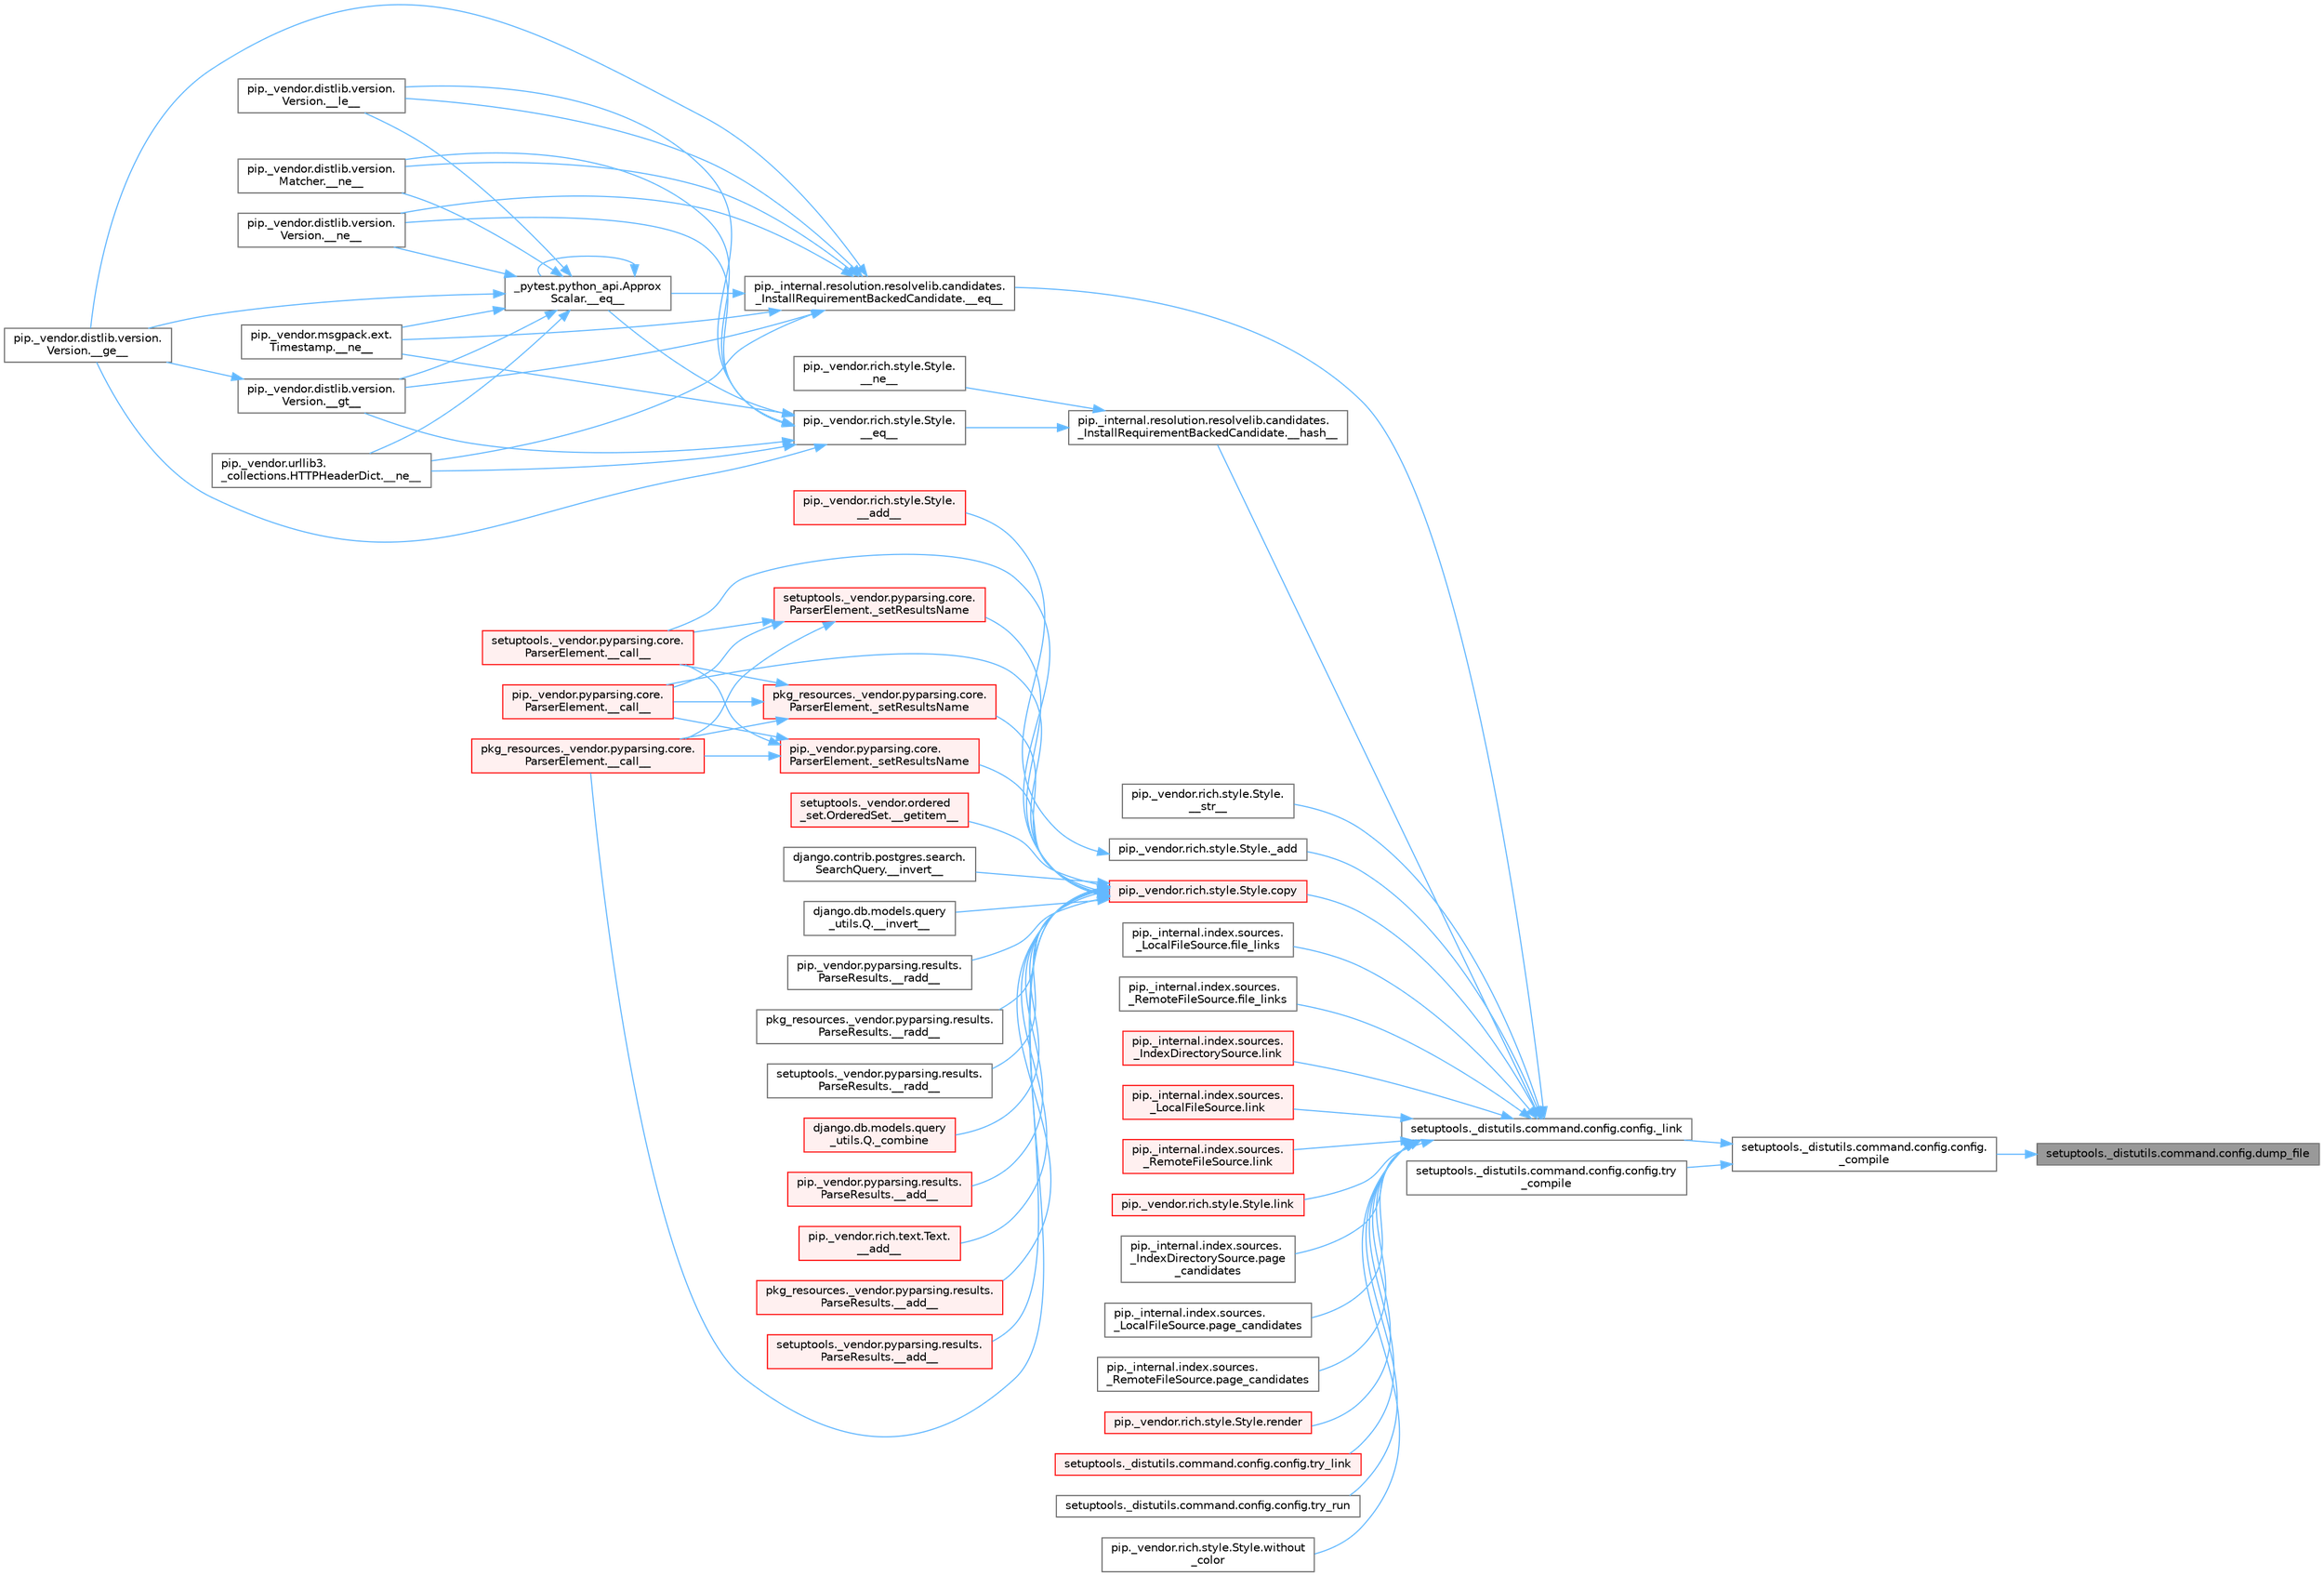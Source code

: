 digraph "setuptools._distutils.command.config.dump_file"
{
 // LATEX_PDF_SIZE
  bgcolor="transparent";
  edge [fontname=Helvetica,fontsize=10,labelfontname=Helvetica,labelfontsize=10];
  node [fontname=Helvetica,fontsize=10,shape=box,height=0.2,width=0.4];
  rankdir="RL";
  Node1 [id="Node000001",label="setuptools._distutils.command.config.dump_file",height=0.2,width=0.4,color="gray40", fillcolor="grey60", style="filled", fontcolor="black",tooltip=" "];
  Node1 -> Node2 [id="edge1_Node000001_Node000002",dir="back",color="steelblue1",style="solid",tooltip=" "];
  Node2 [id="Node000002",label="setuptools._distutils.command.config.config.\l_compile",height=0.2,width=0.4,color="grey40", fillcolor="white", style="filled",URL="$classsetuptools_1_1__distutils_1_1command_1_1config_1_1config.html#a30a03d6a0699497b0b3f0a99a88fbd3d",tooltip=" "];
  Node2 -> Node3 [id="edge2_Node000002_Node000003",dir="back",color="steelblue1",style="solid",tooltip=" "];
  Node3 [id="Node000003",label="setuptools._distutils.command.config.config._link",height=0.2,width=0.4,color="grey40", fillcolor="white", style="filled",URL="$classsetuptools_1_1__distutils_1_1command_1_1config_1_1config.html#a6428c1b2877435a2dc61c8b7f902027d",tooltip=" "];
  Node3 -> Node4 [id="edge3_Node000003_Node000004",dir="back",color="steelblue1",style="solid",tooltip=" "];
  Node4 [id="Node000004",label="pip._internal.resolution.resolvelib.candidates.\l_InstallRequirementBackedCandidate.__eq__",height=0.2,width=0.4,color="grey40", fillcolor="white", style="filled",URL="$classpip_1_1__internal_1_1resolution_1_1resolvelib_1_1candidates_1_1___install_requirement_backed_candidate.html#a80c5349a179766765f471e0385a155f6",tooltip=" "];
  Node4 -> Node5 [id="edge4_Node000004_Node000005",dir="back",color="steelblue1",style="solid",tooltip=" "];
  Node5 [id="Node000005",label="_pytest.python_api.Approx\lScalar.__eq__",height=0.2,width=0.4,color="grey40", fillcolor="white", style="filled",URL="$class__pytest_1_1python__api_1_1_approx_scalar.html#af4601ee4ca7409927f88c83ebfc3d923",tooltip=" "];
  Node5 -> Node5 [id="edge5_Node000005_Node000005",dir="back",color="steelblue1",style="solid",tooltip=" "];
  Node5 -> Node6 [id="edge6_Node000005_Node000006",dir="back",color="steelblue1",style="solid",tooltip=" "];
  Node6 [id="Node000006",label="pip._vendor.distlib.version.\lVersion.__ge__",height=0.2,width=0.4,color="grey40", fillcolor="white", style="filled",URL="$classpip_1_1__vendor_1_1distlib_1_1version_1_1_version.html#aa6b7b889cebc687ddb5ed9040d01b1ec",tooltip=" "];
  Node5 -> Node7 [id="edge7_Node000005_Node000007",dir="back",color="steelblue1",style="solid",tooltip=" "];
  Node7 [id="Node000007",label="pip._vendor.distlib.version.\lVersion.__gt__",height=0.2,width=0.4,color="grey40", fillcolor="white", style="filled",URL="$classpip_1_1__vendor_1_1distlib_1_1version_1_1_version.html#a51cf0c8da1bb6829173ff6861b10cb5f",tooltip=" "];
  Node7 -> Node6 [id="edge8_Node000007_Node000006",dir="back",color="steelblue1",style="solid",tooltip=" "];
  Node5 -> Node8 [id="edge9_Node000005_Node000008",dir="back",color="steelblue1",style="solid",tooltip=" "];
  Node8 [id="Node000008",label="pip._vendor.distlib.version.\lVersion.__le__",height=0.2,width=0.4,color="grey40", fillcolor="white", style="filled",URL="$classpip_1_1__vendor_1_1distlib_1_1version_1_1_version.html#ae5e2c5d9b76377e286fcf92a382cbb8b",tooltip=" "];
  Node5 -> Node9 [id="edge10_Node000005_Node000009",dir="back",color="steelblue1",style="solid",tooltip=" "];
  Node9 [id="Node000009",label="pip._vendor.distlib.version.\lMatcher.__ne__",height=0.2,width=0.4,color="grey40", fillcolor="white", style="filled",URL="$classpip_1_1__vendor_1_1distlib_1_1version_1_1_matcher.html#a24f8f8a4686bff3018fee5d22f4e02f1",tooltip=" "];
  Node5 -> Node10 [id="edge11_Node000005_Node000010",dir="back",color="steelblue1",style="solid",tooltip=" "];
  Node10 [id="Node000010",label="pip._vendor.distlib.version.\lVersion.__ne__",height=0.2,width=0.4,color="grey40", fillcolor="white", style="filled",URL="$classpip_1_1__vendor_1_1distlib_1_1version_1_1_version.html#aea3cdf6db007318ab1a2e8d144e2a4a1",tooltip=" "];
  Node5 -> Node11 [id="edge12_Node000005_Node000011",dir="back",color="steelblue1",style="solid",tooltip=" "];
  Node11 [id="Node000011",label="pip._vendor.msgpack.ext.\lTimestamp.__ne__",height=0.2,width=0.4,color="grey40", fillcolor="white", style="filled",URL="$classpip_1_1__vendor_1_1msgpack_1_1ext_1_1_timestamp.html#ac38b8cada8075f7a1133b06bc99b2317",tooltip=" "];
  Node5 -> Node12 [id="edge13_Node000005_Node000012",dir="back",color="steelblue1",style="solid",tooltip=" "];
  Node12 [id="Node000012",label="pip._vendor.urllib3.\l_collections.HTTPHeaderDict.__ne__",height=0.2,width=0.4,color="grey40", fillcolor="white", style="filled",URL="$classpip_1_1__vendor_1_1urllib3_1_1__collections_1_1_h_t_t_p_header_dict.html#aa7766a9499d33160a1258e140e35a806",tooltip=" "];
  Node4 -> Node6 [id="edge14_Node000004_Node000006",dir="back",color="steelblue1",style="solid",tooltip=" "];
  Node4 -> Node7 [id="edge15_Node000004_Node000007",dir="back",color="steelblue1",style="solid",tooltip=" "];
  Node4 -> Node8 [id="edge16_Node000004_Node000008",dir="back",color="steelblue1",style="solid",tooltip=" "];
  Node4 -> Node9 [id="edge17_Node000004_Node000009",dir="back",color="steelblue1",style="solid",tooltip=" "];
  Node4 -> Node10 [id="edge18_Node000004_Node000010",dir="back",color="steelblue1",style="solid",tooltip=" "];
  Node4 -> Node11 [id="edge19_Node000004_Node000011",dir="back",color="steelblue1",style="solid",tooltip=" "];
  Node4 -> Node12 [id="edge20_Node000004_Node000012",dir="back",color="steelblue1",style="solid",tooltip=" "];
  Node3 -> Node13 [id="edge21_Node000003_Node000013",dir="back",color="steelblue1",style="solid",tooltip=" "];
  Node13 [id="Node000013",label="pip._internal.resolution.resolvelib.candidates.\l_InstallRequirementBackedCandidate.__hash__",height=0.2,width=0.4,color="grey40", fillcolor="white", style="filled",URL="$classpip_1_1__internal_1_1resolution_1_1resolvelib_1_1candidates_1_1___install_requirement_backed_candidate.html#a3ca9d885f0126926e489616a097a385a",tooltip=" "];
  Node13 -> Node14 [id="edge22_Node000013_Node000014",dir="back",color="steelblue1",style="solid",tooltip=" "];
  Node14 [id="Node000014",label="pip._vendor.rich.style.Style.\l__eq__",height=0.2,width=0.4,color="grey40", fillcolor="white", style="filled",URL="$classpip_1_1__vendor_1_1rich_1_1style_1_1_style.html#aa1040cd22d3171dc8ac3f0ce31653284",tooltip=" "];
  Node14 -> Node5 [id="edge23_Node000014_Node000005",dir="back",color="steelblue1",style="solid",tooltip=" "];
  Node14 -> Node6 [id="edge24_Node000014_Node000006",dir="back",color="steelblue1",style="solid",tooltip=" "];
  Node14 -> Node7 [id="edge25_Node000014_Node000007",dir="back",color="steelblue1",style="solid",tooltip=" "];
  Node14 -> Node8 [id="edge26_Node000014_Node000008",dir="back",color="steelblue1",style="solid",tooltip=" "];
  Node14 -> Node9 [id="edge27_Node000014_Node000009",dir="back",color="steelblue1",style="solid",tooltip=" "];
  Node14 -> Node10 [id="edge28_Node000014_Node000010",dir="back",color="steelblue1",style="solid",tooltip=" "];
  Node14 -> Node11 [id="edge29_Node000014_Node000011",dir="back",color="steelblue1",style="solid",tooltip=" "];
  Node14 -> Node12 [id="edge30_Node000014_Node000012",dir="back",color="steelblue1",style="solid",tooltip=" "];
  Node13 -> Node15 [id="edge31_Node000013_Node000015",dir="back",color="steelblue1",style="solid",tooltip=" "];
  Node15 [id="Node000015",label="pip._vendor.rich.style.Style.\l__ne__",height=0.2,width=0.4,color="grey40", fillcolor="white", style="filled",URL="$classpip_1_1__vendor_1_1rich_1_1style_1_1_style.html#a97595d869459e2d619505c87c0b9fe81",tooltip=" "];
  Node3 -> Node16 [id="edge32_Node000003_Node000016",dir="back",color="steelblue1",style="solid",tooltip=" "];
  Node16 [id="Node000016",label="pip._vendor.rich.style.Style.\l__str__",height=0.2,width=0.4,color="grey40", fillcolor="white", style="filled",URL="$classpip_1_1__vendor_1_1rich_1_1style_1_1_style.html#a525e9ff969e9b66698631669038bdc23",tooltip=" "];
  Node3 -> Node17 [id="edge33_Node000003_Node000017",dir="back",color="steelblue1",style="solid",tooltip=" "];
  Node17 [id="Node000017",label="pip._vendor.rich.style.Style._add",height=0.2,width=0.4,color="grey40", fillcolor="white", style="filled",URL="$classpip_1_1__vendor_1_1rich_1_1style_1_1_style.html#a45538ea156e32cf96bd87bd2b3eb919d",tooltip=" "];
  Node17 -> Node18 [id="edge34_Node000017_Node000018",dir="back",color="steelblue1",style="solid",tooltip=" "];
  Node18 [id="Node000018",label="pip._vendor.rich.style.Style.\l__add__",height=0.2,width=0.4,color="red", fillcolor="#FFF0F0", style="filled",URL="$classpip_1_1__vendor_1_1rich_1_1style_1_1_style.html#ae7fda0d12cb33d47827c0397477a13b4",tooltip=" "];
  Node3 -> Node20 [id="edge35_Node000003_Node000020",dir="back",color="steelblue1",style="solid",tooltip=" "];
  Node20 [id="Node000020",label="pip._vendor.rich.style.Style.copy",height=0.2,width=0.4,color="red", fillcolor="#FFF0F0", style="filled",URL="$classpip_1_1__vendor_1_1rich_1_1style_1_1_style.html#abba3761f0c189ce79a43f5feeefca1a8",tooltip=" "];
  Node20 -> Node21 [id="edge36_Node000020_Node000021",dir="back",color="steelblue1",style="solid",tooltip=" "];
  Node21 [id="Node000021",label="pip._vendor.pyparsing.results.\lParseResults.__add__",height=0.2,width=0.4,color="red", fillcolor="#FFF0F0", style="filled",URL="$classpip_1_1__vendor_1_1pyparsing_1_1results_1_1_parse_results.html#a3d042ec44a5277aec415d0527b3aa0f2",tooltip=" "];
  Node20 -> Node22 [id="edge37_Node000020_Node000022",dir="back",color="steelblue1",style="solid",tooltip=" "];
  Node22 [id="Node000022",label="pip._vendor.rich.text.Text.\l__add__",height=0.2,width=0.4,color="red", fillcolor="#FFF0F0", style="filled",URL="$classpip_1_1__vendor_1_1rich_1_1text_1_1_text.html#a53ddbcca645bcd523cc7875ede6a2691",tooltip=" "];
  Node20 -> Node23 [id="edge38_Node000020_Node000023",dir="back",color="steelblue1",style="solid",tooltip=" "];
  Node23 [id="Node000023",label="pkg_resources._vendor.pyparsing.results.\lParseResults.__add__",height=0.2,width=0.4,color="red", fillcolor="#FFF0F0", style="filled",URL="$classpkg__resources_1_1__vendor_1_1pyparsing_1_1results_1_1_parse_results.html#aac08c0df1060499bad944971ca3442b9",tooltip=" "];
  Node20 -> Node24 [id="edge39_Node000020_Node000024",dir="back",color="steelblue1",style="solid",tooltip=" "];
  Node24 [id="Node000024",label="setuptools._vendor.pyparsing.results.\lParseResults.__add__",height=0.2,width=0.4,color="red", fillcolor="#FFF0F0", style="filled",URL="$classsetuptools_1_1__vendor_1_1pyparsing_1_1results_1_1_parse_results.html#afddc4e6ba70870fb80a50fb1f12f43e3",tooltip=" "];
  Node20 -> Node25 [id="edge40_Node000020_Node000025",dir="back",color="steelblue1",style="solid",tooltip=" "];
  Node25 [id="Node000025",label="pip._vendor.pyparsing.core.\lParserElement.__call__",height=0.2,width=0.4,color="red", fillcolor="#FFF0F0", style="filled",URL="$classpip_1_1__vendor_1_1pyparsing_1_1core_1_1_parser_element.html#a2f5f22bc974026e007e59ad948002d7d",tooltip=" "];
  Node20 -> Node28 [id="edge41_Node000020_Node000028",dir="back",color="steelblue1",style="solid",tooltip=" "];
  Node28 [id="Node000028",label="pkg_resources._vendor.pyparsing.core.\lParserElement.__call__",height=0.2,width=0.4,color="red", fillcolor="#FFF0F0", style="filled",URL="$classpkg__resources_1_1__vendor_1_1pyparsing_1_1core_1_1_parser_element.html#afcbb17119d97bfa6d626db404fc46c5d",tooltip=" "];
  Node20 -> Node29 [id="edge42_Node000020_Node000029",dir="back",color="steelblue1",style="solid",tooltip=" "];
  Node29 [id="Node000029",label="setuptools._vendor.pyparsing.core.\lParserElement.__call__",height=0.2,width=0.4,color="red", fillcolor="#FFF0F0", style="filled",URL="$classsetuptools_1_1__vendor_1_1pyparsing_1_1core_1_1_parser_element.html#a28d20326a3f54e2777adc97073328291",tooltip=" "];
  Node20 -> Node30 [id="edge43_Node000020_Node000030",dir="back",color="steelblue1",style="solid",tooltip=" "];
  Node30 [id="Node000030",label="setuptools._vendor.ordered\l_set.OrderedSet.__getitem__",height=0.2,width=0.4,color="red", fillcolor="#FFF0F0", style="filled",URL="$classsetuptools_1_1__vendor_1_1ordered__set_1_1_ordered_set.html#aaa8657c0e85788ac2555cc46176b060c",tooltip=" "];
  Node20 -> Node146 [id="edge44_Node000020_Node000146",dir="back",color="steelblue1",style="solid",tooltip=" "];
  Node146 [id="Node000146",label="django.contrib.postgres.search.\lSearchQuery.__invert__",height=0.2,width=0.4,color="grey40", fillcolor="white", style="filled",URL="$classdjango_1_1contrib_1_1postgres_1_1search_1_1_search_query.html#ac6a7b74e22559ee2d0e348855bb3d42f",tooltip=" "];
  Node20 -> Node147 [id="edge45_Node000020_Node000147",dir="back",color="steelblue1",style="solid",tooltip=" "];
  Node147 [id="Node000147",label="django.db.models.query\l_utils.Q.__invert__",height=0.2,width=0.4,color="grey40", fillcolor="white", style="filled",URL="$classdjango_1_1db_1_1models_1_1query__utils_1_1_q.html#aaeda3970880cceb191cb640593f80bdf",tooltip=" "];
  Node20 -> Node148 [id="edge46_Node000020_Node000148",dir="back",color="steelblue1",style="solid",tooltip=" "];
  Node148 [id="Node000148",label="pip._vendor.pyparsing.results.\lParseResults.__radd__",height=0.2,width=0.4,color="grey40", fillcolor="white", style="filled",URL="$classpip_1_1__vendor_1_1pyparsing_1_1results_1_1_parse_results.html#afe7d2f27df6497e29cb2cfcd08d8dd40",tooltip=" "];
  Node20 -> Node149 [id="edge47_Node000020_Node000149",dir="back",color="steelblue1",style="solid",tooltip=" "];
  Node149 [id="Node000149",label="pkg_resources._vendor.pyparsing.results.\lParseResults.__radd__",height=0.2,width=0.4,color="grey40", fillcolor="white", style="filled",URL="$classpkg__resources_1_1__vendor_1_1pyparsing_1_1results_1_1_parse_results.html#a7a988886fbf5c1a9187986384e4df86a",tooltip=" "];
  Node20 -> Node150 [id="edge48_Node000020_Node000150",dir="back",color="steelblue1",style="solid",tooltip=" "];
  Node150 [id="Node000150",label="setuptools._vendor.pyparsing.results.\lParseResults.__radd__",height=0.2,width=0.4,color="grey40", fillcolor="white", style="filled",URL="$classsetuptools_1_1__vendor_1_1pyparsing_1_1results_1_1_parse_results.html#ae4ccddd5f7c4b56e755d4742bc029335",tooltip=" "];
  Node20 -> Node151 [id="edge49_Node000020_Node000151",dir="back",color="steelblue1",style="solid",tooltip=" "];
  Node151 [id="Node000151",label="django.db.models.query\l_utils.Q._combine",height=0.2,width=0.4,color="red", fillcolor="#FFF0F0", style="filled",URL="$classdjango_1_1db_1_1models_1_1query__utils_1_1_q.html#ade621b98231b73615e1aa3a726560c55",tooltip=" "];
  Node20 -> Node164 [id="edge50_Node000020_Node000164",dir="back",color="steelblue1",style="solid",tooltip=" "];
  Node164 [id="Node000164",label="pip._vendor.pyparsing.core.\lParserElement._setResultsName",height=0.2,width=0.4,color="red", fillcolor="#FFF0F0", style="filled",URL="$classpip_1_1__vendor_1_1pyparsing_1_1core_1_1_parser_element.html#a4682554ec6560cf3d1060cba60212b54",tooltip=" "];
  Node164 -> Node25 [id="edge51_Node000164_Node000025",dir="back",color="steelblue1",style="solid",tooltip=" "];
  Node164 -> Node28 [id="edge52_Node000164_Node000028",dir="back",color="steelblue1",style="solid",tooltip=" "];
  Node164 -> Node29 [id="edge53_Node000164_Node000029",dir="back",color="steelblue1",style="solid",tooltip=" "];
  Node20 -> Node168 [id="edge54_Node000020_Node000168",dir="back",color="steelblue1",style="solid",tooltip=" "];
  Node168 [id="Node000168",label="pkg_resources._vendor.pyparsing.core.\lParserElement._setResultsName",height=0.2,width=0.4,color="red", fillcolor="#FFF0F0", style="filled",URL="$classpkg__resources_1_1__vendor_1_1pyparsing_1_1core_1_1_parser_element.html#a84c9abb71474719f0beed3a171d4d031",tooltip=" "];
  Node168 -> Node25 [id="edge55_Node000168_Node000025",dir="back",color="steelblue1",style="solid",tooltip=" "];
  Node168 -> Node28 [id="edge56_Node000168_Node000028",dir="back",color="steelblue1",style="solid",tooltip=" "];
  Node168 -> Node29 [id="edge57_Node000168_Node000029",dir="back",color="steelblue1",style="solid",tooltip=" "];
  Node20 -> Node169 [id="edge58_Node000020_Node000169",dir="back",color="steelblue1",style="solid",tooltip=" "];
  Node169 [id="Node000169",label="setuptools._vendor.pyparsing.core.\lParserElement._setResultsName",height=0.2,width=0.4,color="red", fillcolor="#FFF0F0", style="filled",URL="$classsetuptools_1_1__vendor_1_1pyparsing_1_1core_1_1_parser_element.html#ad1c3dd5ac98b4103f6c2a679005e141b",tooltip=" "];
  Node169 -> Node25 [id="edge59_Node000169_Node000025",dir="back",color="steelblue1",style="solid",tooltip=" "];
  Node169 -> Node28 [id="edge60_Node000169_Node000028",dir="back",color="steelblue1",style="solid",tooltip=" "];
  Node169 -> Node29 [id="edge61_Node000169_Node000029",dir="back",color="steelblue1",style="solid",tooltip=" "];
  Node3 -> Node3167 [id="edge62_Node000003_Node003167",dir="back",color="steelblue1",style="solid",tooltip=" "];
  Node3167 [id="Node003167",label="pip._internal.index.sources.\l_LocalFileSource.file_links",height=0.2,width=0.4,color="grey40", fillcolor="white", style="filled",URL="$classpip_1_1__internal_1_1index_1_1sources_1_1___local_file_source.html#ab40635ef667ab8b629dd1b076bcb700c",tooltip=" "];
  Node3 -> Node3168 [id="edge63_Node000003_Node003168",dir="back",color="steelblue1",style="solid",tooltip=" "];
  Node3168 [id="Node003168",label="pip._internal.index.sources.\l_RemoteFileSource.file_links",height=0.2,width=0.4,color="grey40", fillcolor="white", style="filled",URL="$classpip_1_1__internal_1_1index_1_1sources_1_1___remote_file_source.html#aed898e12d69669f0d4564761675579ac",tooltip=" "];
  Node3 -> Node3169 [id="edge64_Node000003_Node003169",dir="back",color="steelblue1",style="solid",tooltip=" "];
  Node3169 [id="Node003169",label="pip._internal.index.sources.\l_IndexDirectorySource.link",height=0.2,width=0.4,color="red", fillcolor="#FFF0F0", style="filled",URL="$classpip_1_1__internal_1_1index_1_1sources_1_1___index_directory_source.html#a1f71a0b21e5744c2aec54ff5ed0b1d61",tooltip=" "];
  Node3 -> Node3170 [id="edge65_Node000003_Node003170",dir="back",color="steelblue1",style="solid",tooltip=" "];
  Node3170 [id="Node003170",label="pip._internal.index.sources.\l_LocalFileSource.link",height=0.2,width=0.4,color="red", fillcolor="#FFF0F0", style="filled",URL="$classpip_1_1__internal_1_1index_1_1sources_1_1___local_file_source.html#a7245056ba93c5e70dfcc739a21d2db61",tooltip=" "];
  Node3 -> Node3171 [id="edge66_Node000003_Node003171",dir="back",color="steelblue1",style="solid",tooltip=" "];
  Node3171 [id="Node003171",label="pip._internal.index.sources.\l_RemoteFileSource.link",height=0.2,width=0.4,color="red", fillcolor="#FFF0F0", style="filled",URL="$classpip_1_1__internal_1_1index_1_1sources_1_1___remote_file_source.html#a33ac3f66b6928ff6f76408d71d9f49ca",tooltip=" "];
  Node3 -> Node3172 [id="edge67_Node000003_Node003172",dir="back",color="steelblue1",style="solid",tooltip=" "];
  Node3172 [id="Node003172",label="pip._vendor.rich.style.Style.link",height=0.2,width=0.4,color="red", fillcolor="#FFF0F0", style="filled",URL="$classpip_1_1__vendor_1_1rich_1_1style_1_1_style.html#a5e26eff41ad8f16c69b784625ad5c61d",tooltip=" "];
  Node3 -> Node3173 [id="edge68_Node000003_Node003173",dir="back",color="steelblue1",style="solid",tooltip=" "];
  Node3173 [id="Node003173",label="pip._internal.index.sources.\l_IndexDirectorySource.page\l_candidates",height=0.2,width=0.4,color="grey40", fillcolor="white", style="filled",URL="$classpip_1_1__internal_1_1index_1_1sources_1_1___index_directory_source.html#a52adaa0f99a6d8623af9a2e2d844fce7",tooltip=" "];
  Node3 -> Node3174 [id="edge69_Node000003_Node003174",dir="back",color="steelblue1",style="solid",tooltip=" "];
  Node3174 [id="Node003174",label="pip._internal.index.sources.\l_LocalFileSource.page_candidates",height=0.2,width=0.4,color="grey40", fillcolor="white", style="filled",URL="$classpip_1_1__internal_1_1index_1_1sources_1_1___local_file_source.html#ac2d31f04f65f67c47dfcfc55fd075207",tooltip=" "];
  Node3 -> Node3175 [id="edge70_Node000003_Node003175",dir="back",color="steelblue1",style="solid",tooltip=" "];
  Node3175 [id="Node003175",label="pip._internal.index.sources.\l_RemoteFileSource.page_candidates",height=0.2,width=0.4,color="grey40", fillcolor="white", style="filled",URL="$classpip_1_1__internal_1_1index_1_1sources_1_1___remote_file_source.html#aabe7a6f85aa07a76a212f8654e28b515",tooltip=" "];
  Node3 -> Node3176 [id="edge71_Node000003_Node003176",dir="back",color="steelblue1",style="solid",tooltip=" "];
  Node3176 [id="Node003176",label="pip._vendor.rich.style.Style.render",height=0.2,width=0.4,color="red", fillcolor="#FFF0F0", style="filled",URL="$classpip_1_1__vendor_1_1rich_1_1style_1_1_style.html#a2c88df5eec606c5ed14bfb04f7826b6a",tooltip=" "];
  Node3 -> Node3177 [id="edge72_Node000003_Node003177",dir="back",color="steelblue1",style="solid",tooltip=" "];
  Node3177 [id="Node003177",label="setuptools._distutils.command.config.config.try_link",height=0.2,width=0.4,color="red", fillcolor="#FFF0F0", style="filled",URL="$classsetuptools_1_1__distutils_1_1command_1_1config_1_1config.html#addb902ceed3221e1623eab9e51a6e488",tooltip=" "];
  Node3 -> Node2180 [id="edge73_Node000003_Node002180",dir="back",color="steelblue1",style="solid",tooltip=" "];
  Node2180 [id="Node002180",label="setuptools._distutils.command.config.config.try_run",height=0.2,width=0.4,color="grey40", fillcolor="white", style="filled",URL="$classsetuptools_1_1__distutils_1_1command_1_1config_1_1config.html#ac58bc364a9c458c73ca322036513e63b",tooltip=" "];
  Node3 -> Node1963 [id="edge74_Node000003_Node001963",dir="back",color="steelblue1",style="solid",tooltip=" "];
  Node1963 [id="Node001963",label="pip._vendor.rich.style.Style.without\l_color",height=0.2,width=0.4,color="grey40", fillcolor="white", style="filled",URL="$classpip_1_1__vendor_1_1rich_1_1style_1_1_style.html#a4e8e588f1a6739c817ddf7d140e6aeab",tooltip=" "];
  Node2 -> Node2142 [id="edge75_Node000002_Node002142",dir="back",color="steelblue1",style="solid",tooltip=" "];
  Node2142 [id="Node002142",label="setuptools._distutils.command.config.config.try\l_compile",height=0.2,width=0.4,color="grey40", fillcolor="white", style="filled",URL="$classsetuptools_1_1__distutils_1_1command_1_1config_1_1config.html#a3d9ede7c369736f9e5880a146a9812f9",tooltip=" "];
}
